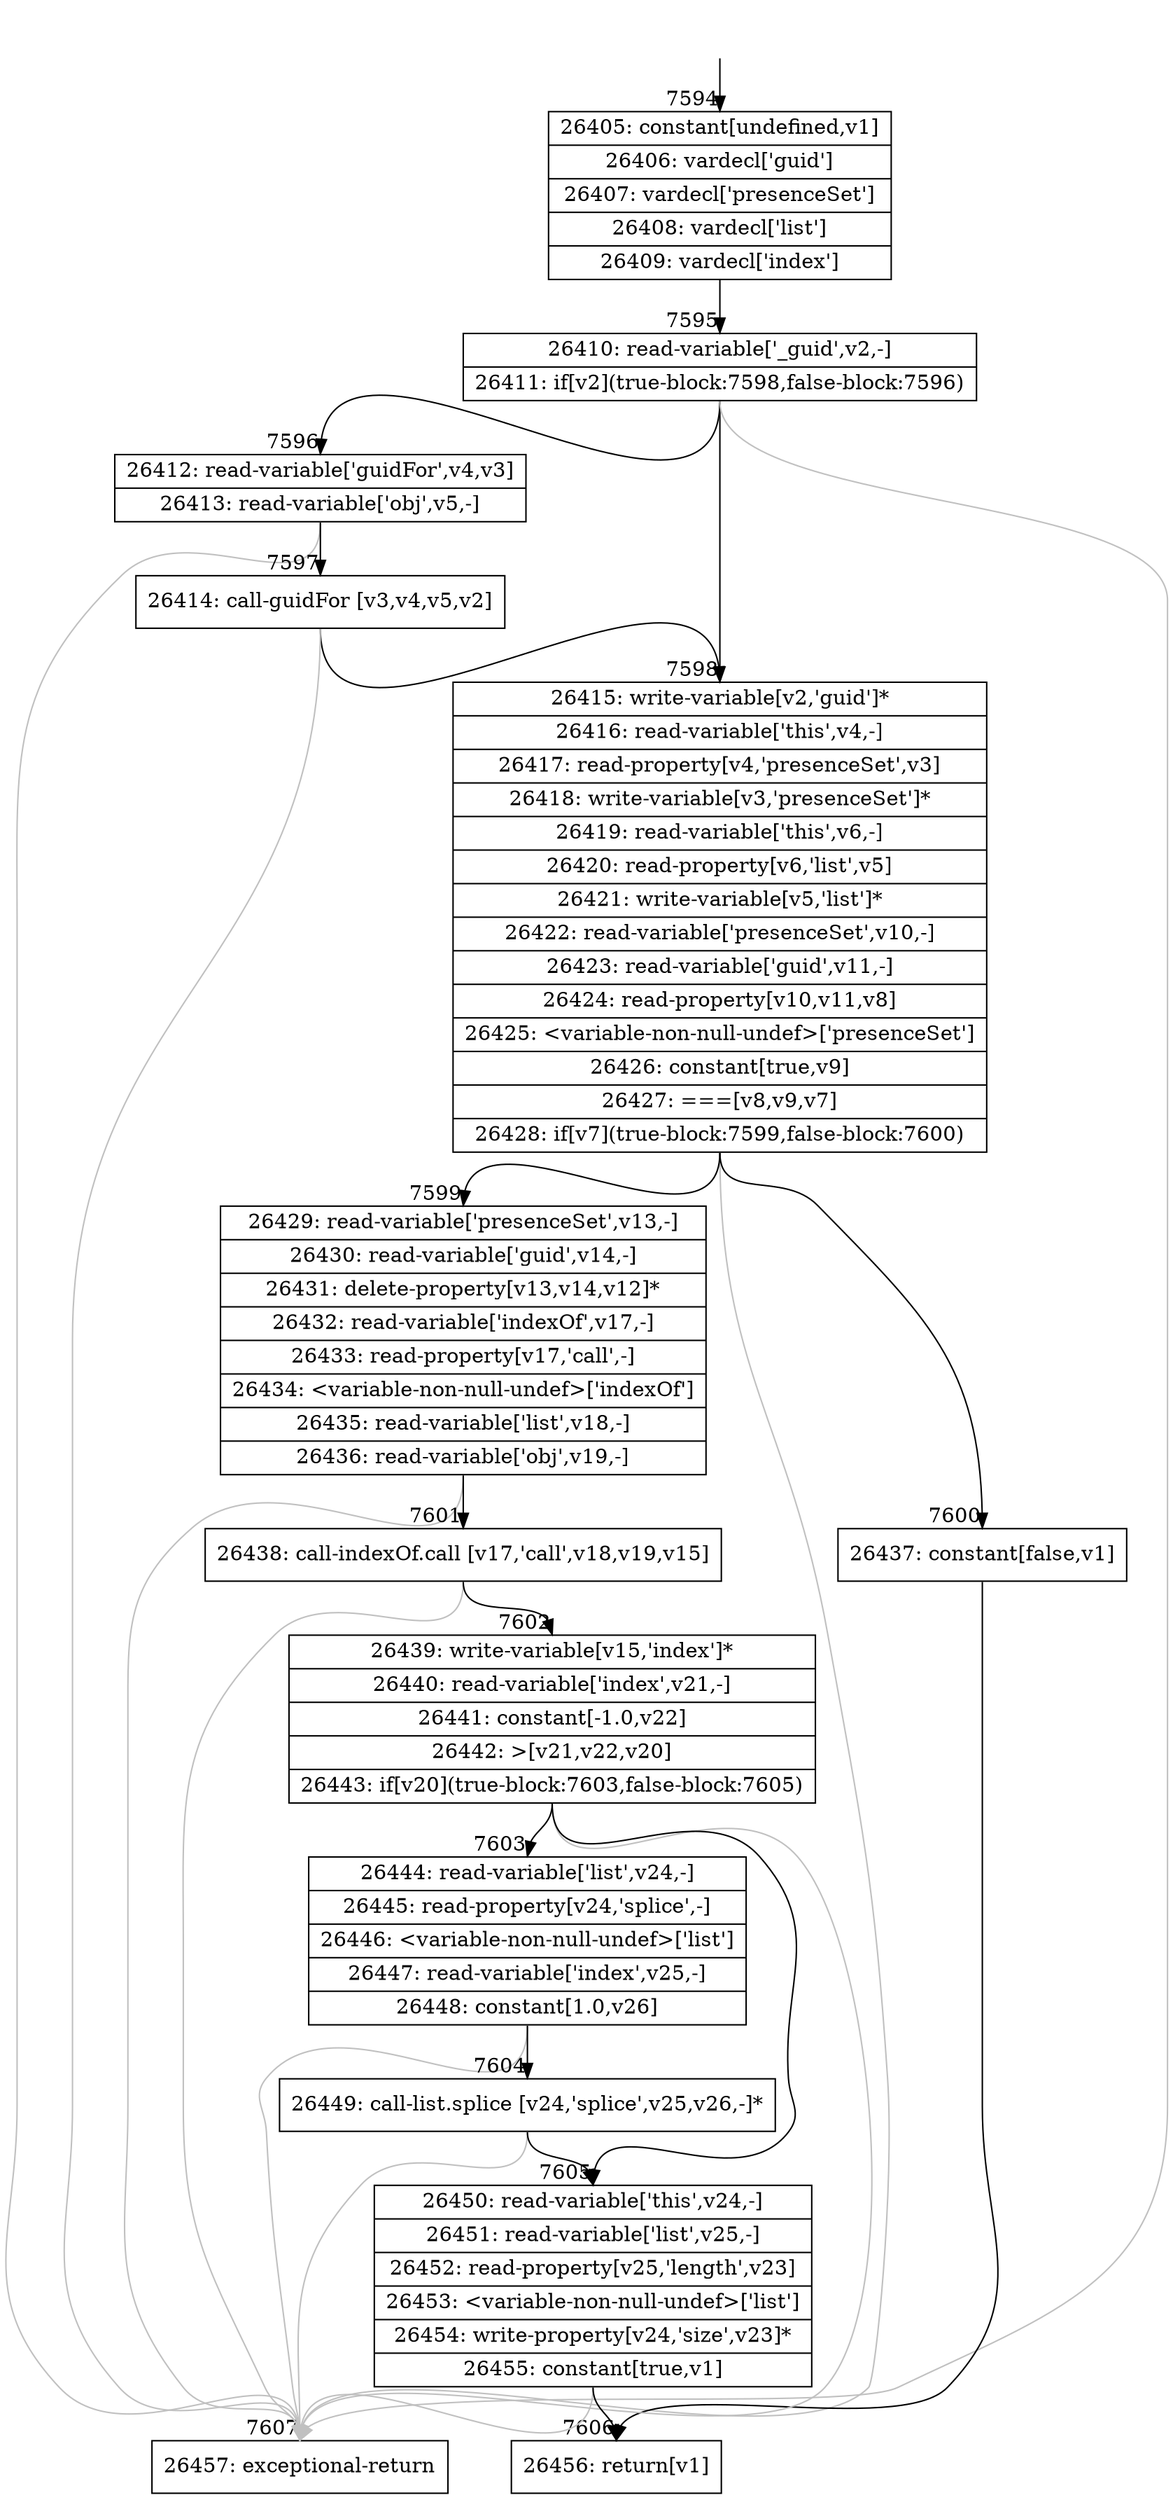 digraph {
rankdir="TD"
BB_entry638[shape=none,label=""];
BB_entry638 -> BB7594 [tailport=s, headport=n, headlabel="    7594"]
BB7594 [shape=record label="{26405: constant[undefined,v1]|26406: vardecl['guid']|26407: vardecl['presenceSet']|26408: vardecl['list']|26409: vardecl['index']}" ] 
BB7594 -> BB7595 [tailport=s, headport=n, headlabel="      7595"]
BB7595 [shape=record label="{26410: read-variable['_guid',v2,-]|26411: if[v2](true-block:7598,false-block:7596)}" ] 
BB7595 -> BB7598 [tailport=s, headport=n, headlabel="      7598"]
BB7595 -> BB7596 [tailport=s, headport=n, headlabel="      7596"]
BB7595 -> BB7607 [tailport=s, headport=n, color=gray, headlabel="      7607"]
BB7596 [shape=record label="{26412: read-variable['guidFor',v4,v3]|26413: read-variable['obj',v5,-]}" ] 
BB7596 -> BB7597 [tailport=s, headport=n, headlabel="      7597"]
BB7596 -> BB7607 [tailport=s, headport=n, color=gray]
BB7597 [shape=record label="{26414: call-guidFor [v3,v4,v5,v2]}" ] 
BB7597 -> BB7598 [tailport=s, headport=n]
BB7597 -> BB7607 [tailport=s, headport=n, color=gray]
BB7598 [shape=record label="{26415: write-variable[v2,'guid']*|26416: read-variable['this',v4,-]|26417: read-property[v4,'presenceSet',v3]|26418: write-variable[v3,'presenceSet']*|26419: read-variable['this',v6,-]|26420: read-property[v6,'list',v5]|26421: write-variable[v5,'list']*|26422: read-variable['presenceSet',v10,-]|26423: read-variable['guid',v11,-]|26424: read-property[v10,v11,v8]|26425: \<variable-non-null-undef\>['presenceSet']|26426: constant[true,v9]|26427: ===[v8,v9,v7]|26428: if[v7](true-block:7599,false-block:7600)}" ] 
BB7598 -> BB7599 [tailport=s, headport=n, headlabel="      7599"]
BB7598 -> BB7600 [tailport=s, headport=n, headlabel="      7600"]
BB7598 -> BB7607 [tailport=s, headport=n, color=gray]
BB7599 [shape=record label="{26429: read-variable['presenceSet',v13,-]|26430: read-variable['guid',v14,-]|26431: delete-property[v13,v14,v12]*|26432: read-variable['indexOf',v17,-]|26433: read-property[v17,'call',-]|26434: \<variable-non-null-undef\>['indexOf']|26435: read-variable['list',v18,-]|26436: read-variable['obj',v19,-]}" ] 
BB7599 -> BB7601 [tailport=s, headport=n, headlabel="      7601"]
BB7599 -> BB7607 [tailport=s, headport=n, color=gray]
BB7600 [shape=record label="{26437: constant[false,v1]}" ] 
BB7600 -> BB7606 [tailport=s, headport=n, headlabel="      7606"]
BB7601 [shape=record label="{26438: call-indexOf.call [v17,'call',v18,v19,v15]}" ] 
BB7601 -> BB7602 [tailport=s, headport=n, headlabel="      7602"]
BB7601 -> BB7607 [tailport=s, headport=n, color=gray]
BB7602 [shape=record label="{26439: write-variable[v15,'index']*|26440: read-variable['index',v21,-]|26441: constant[-1.0,v22]|26442: \>[v21,v22,v20]|26443: if[v20](true-block:7603,false-block:7605)}" ] 
BB7602 -> BB7603 [tailport=s, headport=n, headlabel="      7603"]
BB7602 -> BB7605 [tailport=s, headport=n, headlabel="      7605"]
BB7602 -> BB7607 [tailport=s, headport=n, color=gray]
BB7603 [shape=record label="{26444: read-variable['list',v24,-]|26445: read-property[v24,'splice',-]|26446: \<variable-non-null-undef\>['list']|26447: read-variable['index',v25,-]|26448: constant[1.0,v26]}" ] 
BB7603 -> BB7604 [tailport=s, headport=n, headlabel="      7604"]
BB7603 -> BB7607 [tailport=s, headport=n, color=gray]
BB7604 [shape=record label="{26449: call-list.splice [v24,'splice',v25,v26,-]*}" ] 
BB7604 -> BB7605 [tailport=s, headport=n]
BB7604 -> BB7607 [tailport=s, headport=n, color=gray]
BB7605 [shape=record label="{26450: read-variable['this',v24,-]|26451: read-variable['list',v25,-]|26452: read-property[v25,'length',v23]|26453: \<variable-non-null-undef\>['list']|26454: write-property[v24,'size',v23]*|26455: constant[true,v1]}" ] 
BB7605 -> BB7606 [tailport=s, headport=n]
BB7605 -> BB7607 [tailport=s, headport=n, color=gray]
BB7606 [shape=record label="{26456: return[v1]}" ] 
BB7607 [shape=record label="{26457: exceptional-return}" ] 
//#$~ 14023
}
